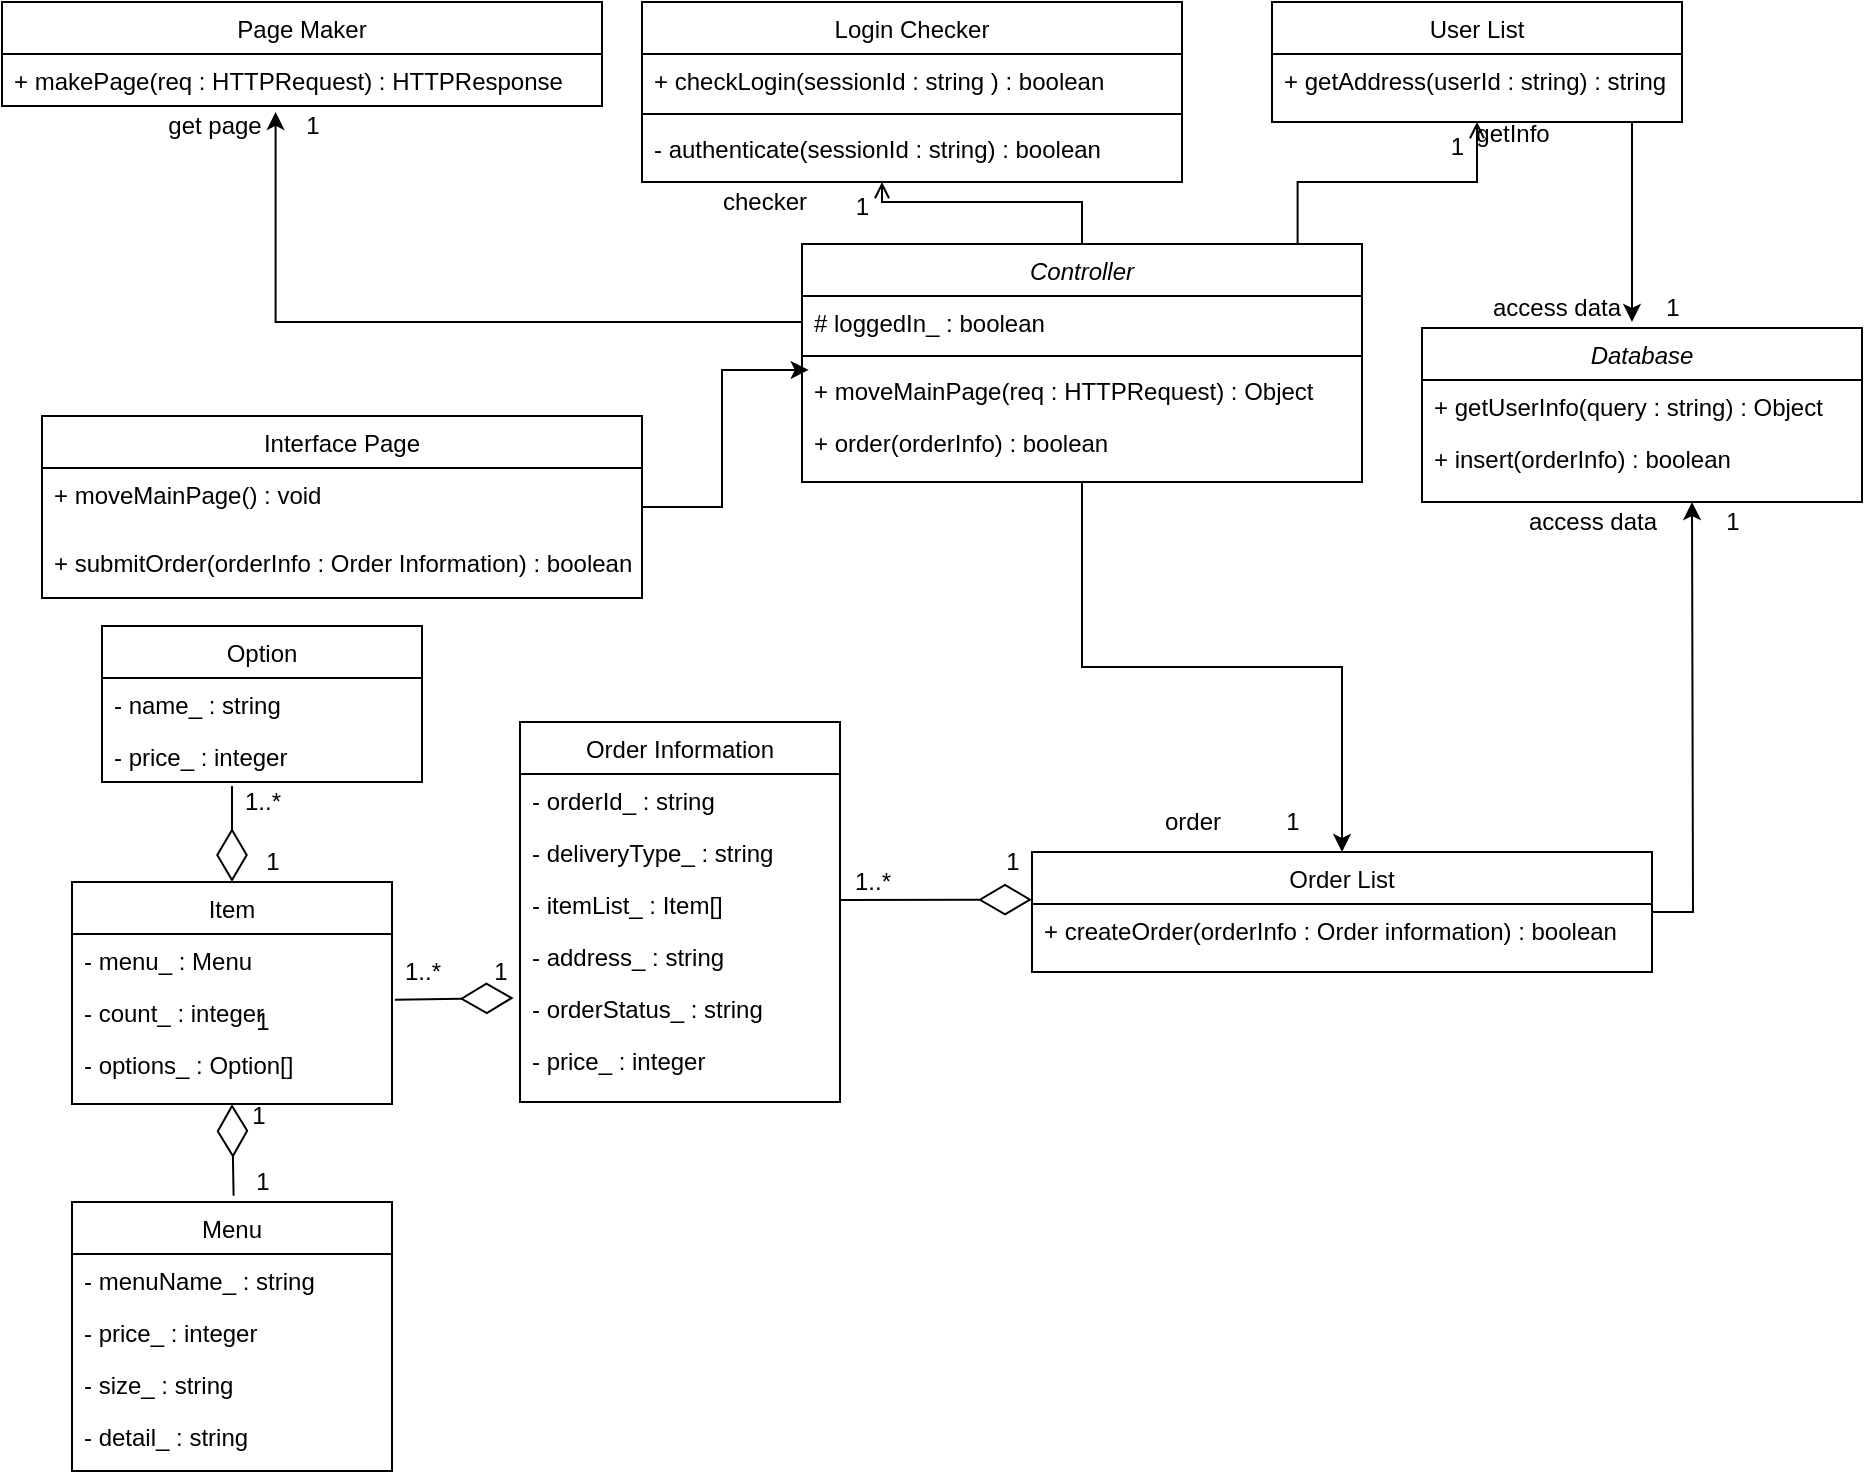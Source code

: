 <mxfile version="14.6.11" type="onedrive"><diagram id="C5RBs43oDa-KdzZeNtuy" name="Page-1"><mxGraphModel dx="1426" dy="945" grid="1" gridSize="10" guides="1" tooltips="1" connect="1" arrows="1" fold="1" page="1" pageScale="1" pageWidth="1654" pageHeight="1169" math="0" shadow="0"><root><mxCell id="WIyWlLk6GJQsqaUBKTNV-0"/><mxCell id="WIyWlLk6GJQsqaUBKTNV-1" parent="WIyWlLk6GJQsqaUBKTNV-0"/><mxCell id="gkot_de-0XHQ5vh7qnOo-35" style="edgeStyle=orthogonalEdgeStyle;rounded=0;orthogonalLoop=1;jettySize=auto;html=1;exitX=0.5;exitY=1;exitDx=0;exitDy=0;" parent="WIyWlLk6GJQsqaUBKTNV-1" source="zkfFHV4jXpPFQw0GAbJ--0" target="gkot_de-0XHQ5vh7qnOo-28" edge="1"><mxGeometry relative="1" as="geometry"/></mxCell><mxCell id="zkfFHV4jXpPFQw0GAbJ--0" value="Controller" style="swimlane;fontStyle=2;align=center;verticalAlign=top;childLayout=stackLayout;horizontal=1;startSize=26;horizontalStack=0;resizeParent=1;resizeLast=0;collapsible=1;marginBottom=0;rounded=0;shadow=0;strokeWidth=1;" parent="WIyWlLk6GJQsqaUBKTNV-1" vertex="1"><mxGeometry x="420" y="171" width="280" height="119" as="geometry"><mxRectangle x="220" y="120" width="160" height="26" as="alternateBounds"/></mxGeometry></mxCell><mxCell id="zkfFHV4jXpPFQw0GAbJ--1" value="# loggedIn_ : boolean" style="text;align=left;verticalAlign=top;spacingLeft=4;spacingRight=4;overflow=hidden;rotatable=0;points=[[0,0.5],[1,0.5]];portConstraint=eastwest;" parent="zkfFHV4jXpPFQw0GAbJ--0" vertex="1"><mxGeometry y="26" width="280" height="26" as="geometry"/></mxCell><mxCell id="zkfFHV4jXpPFQw0GAbJ--4" value="" style="line;html=1;strokeWidth=1;align=left;verticalAlign=middle;spacingTop=-1;spacingLeft=3;spacingRight=3;rotatable=0;labelPosition=right;points=[];portConstraint=eastwest;" parent="zkfFHV4jXpPFQw0GAbJ--0" vertex="1"><mxGeometry y="52" width="280" height="8" as="geometry"/></mxCell><mxCell id="zkfFHV4jXpPFQw0GAbJ--5" value="+ moveMainPage(req : HTTPRequest) : Object" style="text;align=left;verticalAlign=top;spacingLeft=4;spacingRight=4;overflow=hidden;rotatable=0;points=[[0,0.5],[1,0.5]];portConstraint=eastwest;" parent="zkfFHV4jXpPFQw0GAbJ--0" vertex="1"><mxGeometry y="60" width="280" height="26" as="geometry"/></mxCell><mxCell id="gkot_de-0XHQ5vh7qnOo-1" value="+ order(orderInfo) : boolean" style="text;align=left;verticalAlign=top;spacingLeft=4;spacingRight=4;overflow=hidden;rotatable=0;points=[[0,0.5],[1,0.5]];portConstraint=eastwest;" parent="zkfFHV4jXpPFQw0GAbJ--0" vertex="1"><mxGeometry y="86" width="280" height="26" as="geometry"/></mxCell><mxCell id="zkfFHV4jXpPFQw0GAbJ--17" value="Page Maker" style="swimlane;fontStyle=0;align=center;verticalAlign=top;childLayout=stackLayout;horizontal=1;startSize=26;horizontalStack=0;resizeParent=1;resizeLast=0;collapsible=1;marginBottom=0;rounded=0;shadow=0;strokeWidth=1;" parent="WIyWlLk6GJQsqaUBKTNV-1" vertex="1"><mxGeometry x="20" y="50" width="300" height="52" as="geometry"><mxRectangle x="550" y="140" width="160" height="26" as="alternateBounds"/></mxGeometry></mxCell><mxCell id="zkfFHV4jXpPFQw0GAbJ--18" value="+ makePage(req : HTTPRequest) : HTTPResponse" style="text;align=left;verticalAlign=top;spacingLeft=4;spacingRight=4;overflow=hidden;rotatable=0;points=[[0,0.5],[1,0.5]];portConstraint=eastwest;" parent="zkfFHV4jXpPFQw0GAbJ--17" vertex="1"><mxGeometry y="26" width="300" height="26" as="geometry"/></mxCell><mxCell id="gkot_de-0XHQ5vh7qnOo-2" value="Login Checker" style="swimlane;fontStyle=0;align=center;verticalAlign=top;childLayout=stackLayout;horizontal=1;startSize=26;horizontalStack=0;resizeParent=1;resizeLast=0;collapsible=1;marginBottom=0;rounded=0;shadow=0;strokeWidth=1;" parent="WIyWlLk6GJQsqaUBKTNV-1" vertex="1"><mxGeometry x="340" y="50" width="270" height="90" as="geometry"><mxRectangle x="550" y="140" width="160" height="26" as="alternateBounds"/></mxGeometry></mxCell><mxCell id="gkot_de-0XHQ5vh7qnOo-3" value="+ checkLogin(sessionId : string ) : boolean" style="text;align=left;verticalAlign=top;spacingLeft=4;spacingRight=4;overflow=hidden;rotatable=0;points=[[0,0.5],[1,0.5]];portConstraint=eastwest;" parent="gkot_de-0XHQ5vh7qnOo-2" vertex="1"><mxGeometry y="26" width="270" height="26" as="geometry"/></mxCell><mxCell id="gkot_de-0XHQ5vh7qnOo-4" value="" style="line;html=1;strokeWidth=1;align=left;verticalAlign=middle;spacingTop=-1;spacingLeft=3;spacingRight=3;rotatable=0;labelPosition=right;points=[];portConstraint=eastwest;" parent="gkot_de-0XHQ5vh7qnOo-2" vertex="1"><mxGeometry y="52" width="270" height="8" as="geometry"/></mxCell><mxCell id="gkot_de-0XHQ5vh7qnOo-5" value="- authenticate(sessionId : string) : boolean" style="text;align=left;verticalAlign=top;spacingLeft=4;spacingRight=4;overflow=hidden;rotatable=0;points=[[0,0.5],[1,0.5]];portConstraint=eastwest;" parent="gkot_de-0XHQ5vh7qnOo-2" vertex="1"><mxGeometry y="60" width="270" height="26" as="geometry"/></mxCell><mxCell id="gkot_de-0XHQ5vh7qnOo-7" value="" style="endArrow=open;shadow=0;strokeWidth=1;rounded=0;endFill=1;edgeStyle=elbowEdgeStyle;elbow=vertical;exitX=0.5;exitY=0;exitDx=0;exitDy=0;" parent="WIyWlLk6GJQsqaUBKTNV-1" source="zkfFHV4jXpPFQw0GAbJ--0" edge="1"><mxGeometry x="0.5" y="41" relative="1" as="geometry"><mxPoint x="385" y="283" as="sourcePoint"/><mxPoint x="460" y="140" as="targetPoint"/><mxPoint x="-40" y="32" as="offset"/><Array as="points"><mxPoint x="460" y="150"/><mxPoint x="455" y="170"/></Array></mxGeometry></mxCell><mxCell id="gkot_de-0XHQ5vh7qnOo-8" value="1" style="resizable=0;align=right;verticalAlign=bottom;labelBackgroundColor=none;fontSize=12;" parent="gkot_de-0XHQ5vh7qnOo-7" connectable="0" vertex="1"><mxGeometry x="1" relative="1" as="geometry"><mxPoint x="-5" y="21" as="offset"/></mxGeometry></mxCell><mxCell id="gkot_de-0XHQ5vh7qnOo-9" value="checker" style="text;html=1;resizable=0;points=[];;align=center;verticalAlign=middle;labelBackgroundColor=none;rounded=0;shadow=0;strokeWidth=1;fontSize=12;" parent="gkot_de-0XHQ5vh7qnOo-7" vertex="1" connectable="0"><mxGeometry x="0.5" y="49" relative="1" as="geometry"><mxPoint x="-82" y="-49" as="offset"/></mxGeometry></mxCell><mxCell id="qUuRdcI2t34aqpUx9Slx-15" style="edgeStyle=orthogonalEdgeStyle;rounded=0;orthogonalLoop=1;jettySize=auto;html=1;" parent="WIyWlLk6GJQsqaUBKTNV-1" source="gkot_de-0XHQ5vh7qnOo-10" edge="1"><mxGeometry relative="1" as="geometry"><mxPoint x="835" y="210" as="targetPoint"/><Array as="points"><mxPoint x="835" y="140"/><mxPoint x="835" y="140"/></Array></mxGeometry></mxCell><mxCell id="gkot_de-0XHQ5vh7qnOo-10" value="User List" style="swimlane;fontStyle=0;align=center;verticalAlign=top;childLayout=stackLayout;horizontal=1;startSize=26;horizontalStack=0;resizeParent=1;resizeLast=0;collapsible=1;marginBottom=0;rounded=0;shadow=0;strokeWidth=1;" parent="WIyWlLk6GJQsqaUBKTNV-1" vertex="1"><mxGeometry x="655" y="50" width="205" height="60" as="geometry"><mxRectangle x="510" y="10" width="160" height="26" as="alternateBounds"/></mxGeometry></mxCell><mxCell id="gkot_de-0XHQ5vh7qnOo-11" value="+ getAddress(userId : string) : string" style="text;align=left;verticalAlign=top;spacingLeft=4;spacingRight=4;overflow=hidden;rotatable=0;points=[[0,0.5],[1,0.5]];portConstraint=eastwest;" parent="gkot_de-0XHQ5vh7qnOo-10" vertex="1"><mxGeometry y="26" width="205" height="26" as="geometry"/></mxCell><mxCell id="gkot_de-0XHQ5vh7qnOo-14" value="" style="endArrow=open;shadow=0;strokeWidth=1;rounded=0;endFill=1;edgeStyle=elbowEdgeStyle;elbow=vertical;exitX=0.885;exitY=-0.001;exitDx=0;exitDy=0;exitPerimeter=0;entryX=0.5;entryY=1;entryDx=0;entryDy=0;" parent="WIyWlLk6GJQsqaUBKTNV-1" source="zkfFHV4jXpPFQw0GAbJ--0" target="gkot_de-0XHQ5vh7qnOo-10" edge="1"><mxGeometry x="0.5" y="41" relative="1" as="geometry"><mxPoint x="715" y="200" as="sourcePoint"/><mxPoint x="715" y="140" as="targetPoint"/><mxPoint x="-40" y="32" as="offset"/><Array as="points"><mxPoint x="730" y="140"/><mxPoint x="635" y="230"/><mxPoint x="710" y="170"/></Array></mxGeometry></mxCell><mxCell id="gkot_de-0XHQ5vh7qnOo-15" value="1" style="resizable=0;align=right;verticalAlign=bottom;labelBackgroundColor=none;fontSize=12;" parent="gkot_de-0XHQ5vh7qnOo-14" connectable="0" vertex="1"><mxGeometry x="1" relative="1" as="geometry"><mxPoint x="-5" y="21" as="offset"/></mxGeometry></mxCell><mxCell id="gkot_de-0XHQ5vh7qnOo-16" value="getInfo" style="text;html=1;resizable=0;points=[];;align=center;verticalAlign=middle;labelBackgroundColor=none;rounded=0;shadow=0;strokeWidth=1;fontSize=12;" parent="gkot_de-0XHQ5vh7qnOo-14" vertex="1" connectable="0"><mxGeometry x="0.5" y="49" relative="1" as="geometry"><mxPoint x="25" y="25" as="offset"/></mxGeometry></mxCell><mxCell id="gkot_de-0XHQ5vh7qnOo-17" value="Order Information" style="swimlane;fontStyle=0;align=center;verticalAlign=top;childLayout=stackLayout;horizontal=1;startSize=26;horizontalStack=0;resizeParent=1;resizeLast=0;collapsible=1;marginBottom=0;rounded=0;shadow=0;strokeWidth=1;" parent="WIyWlLk6GJQsqaUBKTNV-1" vertex="1"><mxGeometry x="279" y="410" width="160" height="190" as="geometry"><mxRectangle x="510" y="10" width="160" height="26" as="alternateBounds"/></mxGeometry></mxCell><mxCell id="gkot_de-0XHQ5vh7qnOo-18" value="- orderId_ : string" style="text;align=left;verticalAlign=top;spacingLeft=4;spacingRight=4;overflow=hidden;rotatable=0;points=[[0,0.5],[1,0.5]];portConstraint=eastwest;" parent="gkot_de-0XHQ5vh7qnOo-17" vertex="1"><mxGeometry y="26" width="160" height="26" as="geometry"/></mxCell><mxCell id="gkot_de-0XHQ5vh7qnOo-21" value="- deliveryType_ : string" style="text;align=left;verticalAlign=top;spacingLeft=4;spacingRight=4;overflow=hidden;rotatable=0;points=[[0,0.5],[1,0.5]];portConstraint=eastwest;" parent="gkot_de-0XHQ5vh7qnOo-17" vertex="1"><mxGeometry y="52" width="160" height="26" as="geometry"/></mxCell><mxCell id="gkot_de-0XHQ5vh7qnOo-22" value="- itemList_ : Item[]" style="text;align=left;verticalAlign=top;spacingLeft=4;spacingRight=4;overflow=hidden;rotatable=0;points=[[0,0.5],[1,0.5]];portConstraint=eastwest;" parent="gkot_de-0XHQ5vh7qnOo-17" vertex="1"><mxGeometry y="78" width="160" height="26" as="geometry"/></mxCell><mxCell id="gkot_de-0XHQ5vh7qnOo-23" value="- address_ : string" style="text;align=left;verticalAlign=top;spacingLeft=4;spacingRight=4;overflow=hidden;rotatable=0;points=[[0,0.5],[1,0.5]];portConstraint=eastwest;" parent="gkot_de-0XHQ5vh7qnOo-17" vertex="1"><mxGeometry y="104" width="160" height="26" as="geometry"/></mxCell><mxCell id="gkot_de-0XHQ5vh7qnOo-24" value="- orderStatus_ : string" style="text;align=left;verticalAlign=top;spacingLeft=4;spacingRight=4;overflow=hidden;rotatable=0;points=[[0,0.5],[1,0.5]];portConstraint=eastwest;" parent="gkot_de-0XHQ5vh7qnOo-17" vertex="1"><mxGeometry y="130" width="160" height="26" as="geometry"/></mxCell><mxCell id="gkot_de-0XHQ5vh7qnOo-25" value="- price_ : integer" style="text;align=left;verticalAlign=top;spacingLeft=4;spacingRight=4;overflow=hidden;rotatable=0;points=[[0,0.5],[1,0.5]];portConstraint=eastwest;" parent="gkot_de-0XHQ5vh7qnOo-17" vertex="1"><mxGeometry y="156" width="160" height="26" as="geometry"/></mxCell><mxCell id="qUuRdcI2t34aqpUx9Slx-16" style="edgeStyle=orthogonalEdgeStyle;rounded=0;orthogonalLoop=1;jettySize=auto;html=1;" parent="WIyWlLk6GJQsqaUBKTNV-1" source="gkot_de-0XHQ5vh7qnOo-28" edge="1"><mxGeometry relative="1" as="geometry"><mxPoint x="865" y="300" as="targetPoint"/></mxGeometry></mxCell><mxCell id="gkot_de-0XHQ5vh7qnOo-28" value="Order List" style="swimlane;fontStyle=0;align=center;verticalAlign=top;childLayout=stackLayout;horizontal=1;startSize=26;horizontalStack=0;resizeParent=1;resizeLast=0;collapsible=1;marginBottom=0;rounded=0;shadow=0;strokeWidth=1;" parent="WIyWlLk6GJQsqaUBKTNV-1" vertex="1"><mxGeometry x="535" y="475" width="310" height="60" as="geometry"><mxRectangle x="510" y="10" width="160" height="26" as="alternateBounds"/></mxGeometry></mxCell><mxCell id="gkot_de-0XHQ5vh7qnOo-29" value="+ createOrder(orderInfo : Order information) : boolean" style="text;align=left;verticalAlign=top;spacingLeft=4;spacingRight=4;overflow=hidden;rotatable=0;points=[[0,0.5],[1,0.5]];portConstraint=eastwest;" parent="gkot_de-0XHQ5vh7qnOo-28" vertex="1"><mxGeometry y="26" width="310" height="26" as="geometry"/></mxCell><mxCell id="gkot_de-0XHQ5vh7qnOo-32" value="" style="endArrow=diamondThin;endFill=0;endSize=24;html=1;exitX=1.002;exitY=0.423;exitDx=0;exitDy=0;exitPerimeter=0;entryX=0;entryY=0.397;entryDx=0;entryDy=0;entryPerimeter=0;" parent="WIyWlLk6GJQsqaUBKTNV-1" source="gkot_de-0XHQ5vh7qnOo-22" target="gkot_de-0XHQ5vh7qnOo-28" edge="1"><mxGeometry width="160" relative="1" as="geometry"><mxPoint x="425" y="390" as="sourcePoint"/><mxPoint x="533" y="499" as="targetPoint"/></mxGeometry></mxCell><mxCell id="gkot_de-0XHQ5vh7qnOo-33" value="1" style="text;html=1;align=center;verticalAlign=middle;resizable=0;points=[];autosize=1;strokeColor=none;" parent="WIyWlLk6GJQsqaUBKTNV-1" vertex="1"><mxGeometry x="515" y="470" width="20" height="20" as="geometry"/></mxCell><mxCell id="gkot_de-0XHQ5vh7qnOo-34" value="1..*" style="text;html=1;align=center;verticalAlign=middle;resizable=0;points=[];autosize=1;strokeColor=none;" parent="WIyWlLk6GJQsqaUBKTNV-1" vertex="1"><mxGeometry x="440" y="480" width="30" height="20" as="geometry"/></mxCell><mxCell id="gkot_de-0XHQ5vh7qnOo-36" value="order" style="text;html=1;align=center;verticalAlign=middle;resizable=0;points=[];autosize=1;strokeColor=none;" parent="WIyWlLk6GJQsqaUBKTNV-1" vertex="1"><mxGeometry x="595" y="450" width="40" height="20" as="geometry"/></mxCell><mxCell id="gkot_de-0XHQ5vh7qnOo-37" value="1" style="text;html=1;align=center;verticalAlign=middle;resizable=0;points=[];autosize=1;strokeColor=none;" parent="WIyWlLk6GJQsqaUBKTNV-1" vertex="1"><mxGeometry x="655" y="450" width="20" height="20" as="geometry"/></mxCell><mxCell id="qUuRdcI2t34aqpUx9Slx-8" style="edgeStyle=orthogonalEdgeStyle;rounded=0;orthogonalLoop=1;jettySize=auto;html=1;entryX=0.012;entryY=0.115;entryDx=0;entryDy=0;entryPerimeter=0;" parent="WIyWlLk6GJQsqaUBKTNV-1" source="qUuRdcI2t34aqpUx9Slx-0" target="zkfFHV4jXpPFQw0GAbJ--5" edge="1"><mxGeometry relative="1" as="geometry"/></mxCell><mxCell id="qUuRdcI2t34aqpUx9Slx-0" value="Interface Page" style="swimlane;fontStyle=0;align=center;verticalAlign=top;childLayout=stackLayout;horizontal=1;startSize=26;horizontalStack=0;resizeParent=1;resizeLast=0;collapsible=1;marginBottom=0;rounded=0;shadow=0;strokeWidth=1;" parent="WIyWlLk6GJQsqaUBKTNV-1" vertex="1"><mxGeometry x="40" y="257" width="300" height="91" as="geometry"><mxRectangle x="510" y="10" width="160" height="26" as="alternateBounds"/></mxGeometry></mxCell><mxCell id="qUuRdcI2t34aqpUx9Slx-1" value="+ moveMainPage() : void" style="text;align=left;verticalAlign=top;spacingLeft=4;spacingRight=4;overflow=hidden;rotatable=0;points=[[0,0.5],[1,0.5]];portConstraint=eastwest;" parent="qUuRdcI2t34aqpUx9Slx-0" vertex="1"><mxGeometry y="26" width="300" height="34" as="geometry"/></mxCell><mxCell id="qUuRdcI2t34aqpUx9Slx-2" value="+ submitOrder(orderInfo : Order Information) : boolean&#xa;" style="text;align=left;verticalAlign=top;spacingLeft=4;spacingRight=4;overflow=hidden;rotatable=0;points=[[0,0.5],[1,0.5]];portConstraint=eastwest;" parent="qUuRdcI2t34aqpUx9Slx-0" vertex="1"><mxGeometry y="60" width="300" height="31" as="geometry"/></mxCell><mxCell id="qUuRdcI2t34aqpUx9Slx-5" style="edgeStyle=orthogonalEdgeStyle;rounded=0;orthogonalLoop=1;jettySize=auto;html=1;exitX=0;exitY=0.5;exitDx=0;exitDy=0;entryX=0.456;entryY=1.115;entryDx=0;entryDy=0;entryPerimeter=0;" parent="WIyWlLk6GJQsqaUBKTNV-1" source="zkfFHV4jXpPFQw0GAbJ--1" target="zkfFHV4jXpPFQw0GAbJ--18" edge="1"><mxGeometry relative="1" as="geometry"><Array as="points"><mxPoint x="157" y="210"/></Array></mxGeometry></mxCell><mxCell id="qUuRdcI2t34aqpUx9Slx-6" value="1" style="text;html=1;align=center;verticalAlign=middle;resizable=0;points=[];autosize=1;strokeColor=none;" parent="WIyWlLk6GJQsqaUBKTNV-1" vertex="1"><mxGeometry x="165" y="102" width="20" height="20" as="geometry"/></mxCell><mxCell id="qUuRdcI2t34aqpUx9Slx-7" value="get page" style="text;html=1;align=center;verticalAlign=middle;resizable=0;points=[];autosize=1;strokeColor=none;" parent="WIyWlLk6GJQsqaUBKTNV-1" vertex="1"><mxGeometry x="96" y="102" width="60" height="20" as="geometry"/></mxCell><mxCell id="qUuRdcI2t34aqpUx9Slx-9" value="Database" style="swimlane;fontStyle=2;align=center;verticalAlign=top;childLayout=stackLayout;horizontal=1;startSize=26;horizontalStack=0;resizeParent=1;resizeLast=0;collapsible=1;marginBottom=0;rounded=0;shadow=0;strokeWidth=1;" parent="WIyWlLk6GJQsqaUBKTNV-1" vertex="1"><mxGeometry x="730" y="213" width="220" height="87" as="geometry"><mxRectangle x="220" y="120" width="160" height="26" as="alternateBounds"/></mxGeometry></mxCell><mxCell id="qUuRdcI2t34aqpUx9Slx-12" value="+ getUserInfo(query : string) : Object" style="text;align=left;verticalAlign=top;spacingLeft=4;spacingRight=4;overflow=hidden;rotatable=0;points=[[0,0.5],[1,0.5]];portConstraint=eastwest;" parent="qUuRdcI2t34aqpUx9Slx-9" vertex="1"><mxGeometry y="26" width="220" height="26" as="geometry"/></mxCell><mxCell id="qUuRdcI2t34aqpUx9Slx-13" value="+ insert(orderInfo) : boolean" style="text;align=left;verticalAlign=top;spacingLeft=4;spacingRight=4;overflow=hidden;rotatable=0;points=[[0,0.5],[1,0.5]];portConstraint=eastwest;" parent="qUuRdcI2t34aqpUx9Slx-9" vertex="1"><mxGeometry y="52" width="220" height="26" as="geometry"/></mxCell><mxCell id="qUuRdcI2t34aqpUx9Slx-17" value="1" style="text;html=1;align=center;verticalAlign=middle;resizable=0;points=[];autosize=1;strokeColor=none;" parent="WIyWlLk6GJQsqaUBKTNV-1" vertex="1"><mxGeometry x="845" y="193" width="20" height="20" as="geometry"/></mxCell><mxCell id="qUuRdcI2t34aqpUx9Slx-18" value="access data" style="text;html=1;align=center;verticalAlign=middle;resizable=0;points=[];autosize=1;strokeColor=none;" parent="WIyWlLk6GJQsqaUBKTNV-1" vertex="1"><mxGeometry x="757" y="193" width="80" height="20" as="geometry"/></mxCell><mxCell id="qUuRdcI2t34aqpUx9Slx-19" value="access data" style="text;html=1;align=center;verticalAlign=middle;resizable=0;points=[];autosize=1;strokeColor=none;" parent="WIyWlLk6GJQsqaUBKTNV-1" vertex="1"><mxGeometry x="775" y="300" width="80" height="20" as="geometry"/></mxCell><mxCell id="qUuRdcI2t34aqpUx9Slx-20" value="1" style="text;html=1;align=center;verticalAlign=middle;resizable=0;points=[];autosize=1;strokeColor=none;" parent="WIyWlLk6GJQsqaUBKTNV-1" vertex="1"><mxGeometry x="875" y="300" width="20" height="20" as="geometry"/></mxCell><mxCell id="UO2dAdunn5_Md4xTbpKz-1" value="" style="endArrow=diamondThin;endFill=0;endSize=24;html=1;exitX=1.009;exitY=0.264;exitDx=0;exitDy=0;exitPerimeter=0;entryX=-0.02;entryY=0.308;entryDx=0;entryDy=0;entryPerimeter=0;" parent="WIyWlLk6GJQsqaUBKTNV-1" source="UO2dAdunn5_Md4xTbpKz-5" target="gkot_de-0XHQ5vh7qnOo-24" edge="1"><mxGeometry width="160" relative="1" as="geometry"><mxPoint x="175.32" y="500.178" as="sourcePoint"/><mxPoint x="275" y="500.0" as="targetPoint"/></mxGeometry></mxCell><mxCell id="UO2dAdunn5_Md4xTbpKz-3" value="Item" style="swimlane;fontStyle=0;align=center;verticalAlign=top;childLayout=stackLayout;horizontal=1;startSize=26;horizontalStack=0;resizeParent=1;resizeLast=0;collapsible=1;marginBottom=0;rounded=0;shadow=0;strokeWidth=1;" parent="WIyWlLk6GJQsqaUBKTNV-1" vertex="1"><mxGeometry x="55" y="490" width="160" height="111" as="geometry"><mxRectangle x="510" y="10" width="160" height="26" as="alternateBounds"/></mxGeometry></mxCell><mxCell id="UO2dAdunn5_Md4xTbpKz-4" value="- menu_ : Menu" style="text;align=left;verticalAlign=top;spacingLeft=4;spacingRight=4;overflow=hidden;rotatable=0;points=[[0,0.5],[1,0.5]];portConstraint=eastwest;" parent="UO2dAdunn5_Md4xTbpKz-3" vertex="1"><mxGeometry y="26" width="160" height="26" as="geometry"/></mxCell><mxCell id="UO2dAdunn5_Md4xTbpKz-5" value="- count_ : integer" style="text;align=left;verticalAlign=top;spacingLeft=4;spacingRight=4;overflow=hidden;rotatable=0;points=[[0,0.5],[1,0.5]];portConstraint=eastwest;" parent="UO2dAdunn5_Md4xTbpKz-3" vertex="1"><mxGeometry y="52" width="160" height="26" as="geometry"/></mxCell><mxCell id="UO2dAdunn5_Md4xTbpKz-6" value="- options_ : Option[]" style="text;align=left;verticalAlign=top;spacingLeft=4;spacingRight=4;overflow=hidden;rotatable=0;points=[[0,0.5],[1,0.5]];portConstraint=eastwest;" parent="UO2dAdunn5_Md4xTbpKz-3" vertex="1"><mxGeometry y="78" width="160" height="26" as="geometry"/></mxCell><mxCell id="UO2dAdunn5_Md4xTbpKz-7" value="Option" style="swimlane;fontStyle=0;align=center;verticalAlign=top;childLayout=stackLayout;horizontal=1;startSize=26;horizontalStack=0;resizeParent=1;resizeLast=0;collapsible=1;marginBottom=0;rounded=0;shadow=0;strokeWidth=1;" parent="WIyWlLk6GJQsqaUBKTNV-1" vertex="1"><mxGeometry x="70" y="362" width="160" height="78" as="geometry"><mxRectangle x="510" y="10" width="160" height="26" as="alternateBounds"/></mxGeometry></mxCell><mxCell id="UO2dAdunn5_Md4xTbpKz-8" value="- name_ : string" style="text;align=left;verticalAlign=top;spacingLeft=4;spacingRight=4;overflow=hidden;rotatable=0;points=[[0,0.5],[1,0.5]];portConstraint=eastwest;" parent="UO2dAdunn5_Md4xTbpKz-7" vertex="1"><mxGeometry y="26" width="160" height="26" as="geometry"/></mxCell><mxCell id="UO2dAdunn5_Md4xTbpKz-9" value="- price_ : integer" style="text;align=left;verticalAlign=top;spacingLeft=4;spacingRight=4;overflow=hidden;rotatable=0;points=[[0,0.5],[1,0.5]];portConstraint=eastwest;" parent="UO2dAdunn5_Md4xTbpKz-7" vertex="1"><mxGeometry y="52" width="160" height="26" as="geometry"/></mxCell><mxCell id="UO2dAdunn5_Md4xTbpKz-10" value="" style="endArrow=diamondThin;endFill=0;endSize=24;html=1;entryX=0.5;entryY=0;entryDx=0;entryDy=0;" parent="WIyWlLk6GJQsqaUBKTNV-1" target="UO2dAdunn5_Md4xTbpKz-3" edge="1"><mxGeometry width="160" relative="1" as="geometry"><mxPoint x="135" y="442" as="sourcePoint"/><mxPoint x="420" y="458.82" as="targetPoint"/></mxGeometry></mxCell><mxCell id="UO2dAdunn5_Md4xTbpKz-11" value="1..*" style="text;html=1;align=center;verticalAlign=middle;resizable=0;points=[];autosize=1;strokeColor=none;" parent="WIyWlLk6GJQsqaUBKTNV-1" vertex="1"><mxGeometry x="215" y="525" width="30" height="20" as="geometry"/></mxCell><mxCell id="UO2dAdunn5_Md4xTbpKz-12" value="1" style="text;html=1;align=center;verticalAlign=middle;resizable=0;points=[];autosize=1;strokeColor=none;" parent="WIyWlLk6GJQsqaUBKTNV-1" vertex="1"><mxGeometry x="259" y="525" width="20" height="20" as="geometry"/></mxCell><mxCell id="UO2dAdunn5_Md4xTbpKz-13" value="1" style="text;html=1;align=center;verticalAlign=middle;resizable=0;points=[];autosize=1;strokeColor=none;" parent="WIyWlLk6GJQsqaUBKTNV-1" vertex="1"><mxGeometry x="140" y="550" width="20" height="20" as="geometry"/></mxCell><mxCell id="9MFTV6QGg_pk8vrmmMhE-0" value="Menu" style="swimlane;fontStyle=0;align=center;verticalAlign=top;childLayout=stackLayout;horizontal=1;startSize=26;horizontalStack=0;resizeParent=1;resizeLast=0;collapsible=1;marginBottom=0;rounded=0;shadow=0;strokeWidth=1;" parent="WIyWlLk6GJQsqaUBKTNV-1" vertex="1"><mxGeometry x="55" y="650" width="160" height="134.5" as="geometry"><mxRectangle x="510" y="10" width="160" height="26" as="alternateBounds"/></mxGeometry></mxCell><mxCell id="9MFTV6QGg_pk8vrmmMhE-1" value="- menuName_ : string" style="text;align=left;verticalAlign=top;spacingLeft=4;spacingRight=4;overflow=hidden;rotatable=0;points=[[0,0.5],[1,0.5]];portConstraint=eastwest;" parent="9MFTV6QGg_pk8vrmmMhE-0" vertex="1"><mxGeometry y="26" width="160" height="26" as="geometry"/></mxCell><mxCell id="9MFTV6QGg_pk8vrmmMhE-2" value="- price_ : integer" style="text;align=left;verticalAlign=top;spacingLeft=4;spacingRight=4;overflow=hidden;rotatable=0;points=[[0,0.5],[1,0.5]];portConstraint=eastwest;" parent="9MFTV6QGg_pk8vrmmMhE-0" vertex="1"><mxGeometry y="52" width="160" height="26" as="geometry"/></mxCell><mxCell id="9MFTV6QGg_pk8vrmmMhE-3" value="- size_ : string" style="text;align=left;verticalAlign=top;spacingLeft=4;spacingRight=4;overflow=hidden;rotatable=0;points=[[0,0.5],[1,0.5]];portConstraint=eastwest;" parent="9MFTV6QGg_pk8vrmmMhE-0" vertex="1"><mxGeometry y="78" width="160" height="26" as="geometry"/></mxCell><mxCell id="9MFTV6QGg_pk8vrmmMhE-4" value="- detail_ : string" style="text;align=left;verticalAlign=top;spacingLeft=4;spacingRight=4;overflow=hidden;rotatable=0;points=[[0,0.5],[1,0.5]];portConstraint=eastwest;" parent="9MFTV6QGg_pk8vrmmMhE-0" vertex="1"><mxGeometry y="104" width="160" height="26" as="geometry"/></mxCell><mxCell id="9MFTV6QGg_pk8vrmmMhE-5" value="1..*" style="text;html=1;align=center;verticalAlign=middle;resizable=0;points=[];autosize=1;strokeColor=none;" parent="WIyWlLk6GJQsqaUBKTNV-1" vertex="1"><mxGeometry x="135" y="440" width="30" height="20" as="geometry"/></mxCell><mxCell id="9MFTV6QGg_pk8vrmmMhE-6" value="1" style="text;html=1;align=center;verticalAlign=middle;resizable=0;points=[];autosize=1;strokeColor=none;" parent="WIyWlLk6GJQsqaUBKTNV-1" vertex="1"><mxGeometry x="145" y="470" width="20" height="20" as="geometry"/></mxCell><mxCell id="9MFTV6QGg_pk8vrmmMhE-7" value="" style="endArrow=diamondThin;endFill=0;endSize=24;html=1;exitX=0.505;exitY=-0.023;exitDx=0;exitDy=0;exitPerimeter=0;entryX=0.5;entryY=1;entryDx=0;entryDy=0;" parent="WIyWlLk6GJQsqaUBKTNV-1" source="9MFTV6QGg_pk8vrmmMhE-0" target="UO2dAdunn5_Md4xTbpKz-3" edge="1"><mxGeometry width="160" relative="1" as="geometry"><mxPoint x="226.44" y="558.864" as="sourcePoint"/><mxPoint x="285.8" y="558.008" as="targetPoint"/></mxGeometry></mxCell><mxCell id="9MFTV6QGg_pk8vrmmMhE-8" value="1" style="text;html=1;align=center;verticalAlign=middle;resizable=0;points=[];autosize=1;strokeColor=none;" parent="WIyWlLk6GJQsqaUBKTNV-1" vertex="1"><mxGeometry x="138" y="597" width="20" height="20" as="geometry"/></mxCell><mxCell id="9MFTV6QGg_pk8vrmmMhE-9" value="1" style="text;html=1;align=center;verticalAlign=middle;resizable=0;points=[];autosize=1;strokeColor=none;" parent="WIyWlLk6GJQsqaUBKTNV-1" vertex="1"><mxGeometry x="140" y="630" width="20" height="20" as="geometry"/></mxCell></root></mxGraphModel></diagram></mxfile>